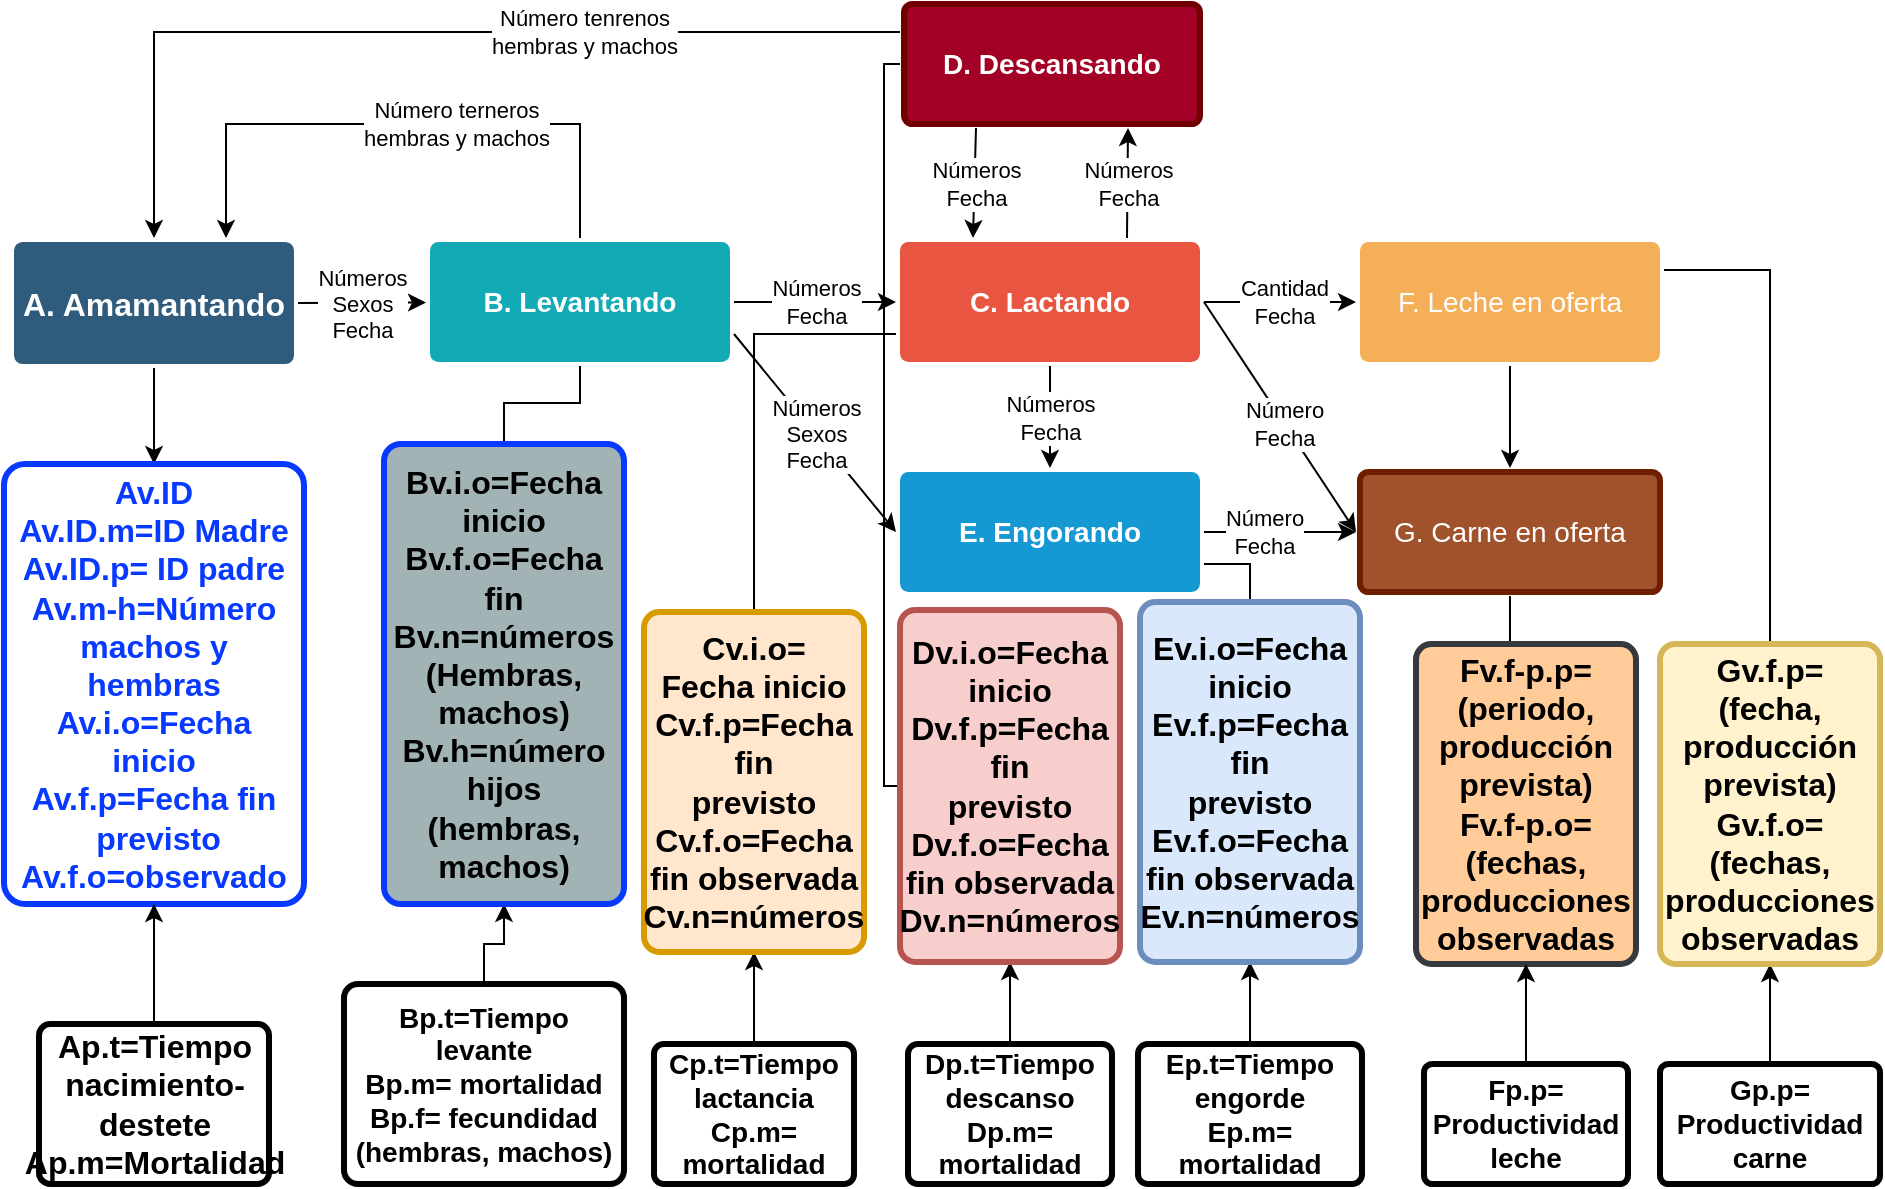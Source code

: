 <mxfile version="20.4.0" type="github">
  <diagram id="6a731a19-8d31-9384-78a2-239565b7b9f0" name="Page-1">
    <mxGraphModel dx="801" dy="452" grid="1" gridSize="10" guides="1" tooltips="1" connect="1" arrows="1" fold="1" page="1" pageScale="1" pageWidth="1169" pageHeight="827" background="none" math="0" shadow="0">
      <root>
        <mxCell id="0" />
        <mxCell id="1" parent="0" />
        <mxCell id="wV_RwZgJfHrOoYBap2ik-1772" value="" style="edgeStyle=orthogonalEdgeStyle;rounded=0;orthogonalLoop=1;jettySize=auto;html=1;" parent="1" source="1749" target="wV_RwZgJfHrOoYBap2ik-1771" edge="1">
          <mxGeometry relative="1" as="geometry" />
        </mxCell>
        <mxCell id="1749" value="A. Amamantando" style="rounded=1;whiteSpace=wrap;html=1;shadow=0;labelBackgroundColor=none;strokeColor=none;strokeWidth=3;fillColor=#2F5B7C;fontFamily=Helvetica;fontSize=16;fontColor=#FFFFFF;align=center;fontStyle=1;spacing=5;arcSize=7;perimeterSpacing=2;" parent="1" vertex="1">
          <mxGeometry x="135" y="239" width="140" height="61" as="geometry" />
        </mxCell>
        <mxCell id="1753" value="C. Lactando" style="rounded=1;whiteSpace=wrap;html=1;shadow=0;labelBackgroundColor=none;strokeColor=none;strokeWidth=3;fillColor=#e85642;fontFamily=Helvetica;fontSize=14;fontColor=#FFFFFF;align=center;spacing=5;fontStyle=1;arcSize=7;perimeterSpacing=2;" parent="1" vertex="1">
          <mxGeometry x="578" y="239" width="150" height="60" as="geometry" />
        </mxCell>
        <mxCell id="7_Ktyn4Td1zbls2RSr2U-1783" value="" style="edgeStyle=orthogonalEdgeStyle;rounded=0;orthogonalLoop=1;jettySize=auto;html=1;fontColor=#FFFFFF;" parent="1" source="1754" target="1769" edge="1">
          <mxGeometry relative="1" as="geometry" />
        </mxCell>
        <mxCell id="1754" value="F. Leche en oferta" style="rounded=1;whiteSpace=wrap;html=1;shadow=0;labelBackgroundColor=none;strokeColor=none;strokeWidth=3;fillColor=#F5AF58;fontFamily=Helvetica;fontSize=14;align=center;spacing=5;fontStyle=0;arcSize=7;perimeterSpacing=2;fontColor=#FFFFFF;" parent="1" vertex="1">
          <mxGeometry x="808" y="239" width="150" height="60" as="geometry" />
        </mxCell>
        <mxCell id="1760" value="E. Engorando" style="rounded=1;whiteSpace=wrap;html=1;shadow=0;labelBackgroundColor=none;strokeColor=none;strokeWidth=3;fillColor=#1699d3;fontFamily=Helvetica;fontSize=14;fontColor=#FFFFFF;align=center;spacing=5;fontStyle=1;arcSize=7;perimeterSpacing=2;" parent="1" vertex="1">
          <mxGeometry x="578" y="354" width="150" height="60" as="geometry" />
        </mxCell>
        <mxCell id="1769" value="G. Carne en oferta" style="rounded=1;whiteSpace=wrap;html=1;shadow=0;labelBackgroundColor=none;strokeColor=#6D1F00;strokeWidth=3;fillColor=#a0522d;fontFamily=Helvetica;fontSize=14;fontColor=#ffffff;align=center;spacing=5;arcSize=7;perimeterSpacing=2;" parent="1" vertex="1">
          <mxGeometry x="808" y="354" width="150" height="60" as="geometry" />
        </mxCell>
        <mxCell id="yf1A8xf_c-HTEzNxy_wl-1791" style="edgeStyle=orthogonalEdgeStyle;rounded=0;orthogonalLoop=1;jettySize=auto;html=1;exitX=0.5;exitY=0;exitDx=0;exitDy=0;entryX=0.75;entryY=0;entryDx=0;entryDy=0;endArrow=classic;endFill=1;" edge="1" parent="1" source="1771" target="1749">
          <mxGeometry relative="1" as="geometry">
            <Array as="points">
              <mxPoint x="418" y="180" />
              <mxPoint x="241" y="180" />
            </Array>
          </mxGeometry>
        </mxCell>
        <mxCell id="yf1A8xf_c-HTEzNxy_wl-1792" value="&lt;div&gt;Número terneros&lt;/div&gt;&lt;div&gt;hembras y machos&lt;/div&gt;" style="edgeLabel;html=1;align=center;verticalAlign=middle;resizable=0;points=[];" vertex="1" connectable="0" parent="yf1A8xf_c-HTEzNxy_wl-1791">
          <mxGeometry x="-0.182" relative="1" as="geometry">
            <mxPoint as="offset" />
          </mxGeometry>
        </mxCell>
        <mxCell id="1771" value="B. Levantando" style="rounded=1;whiteSpace=wrap;html=1;shadow=0;labelBackgroundColor=none;strokeColor=none;strokeWidth=3;fillColor=#12aab5;fontFamily=Helvetica;fontSize=14;fontColor=#FFFFFF;align=center;spacing=5;fontStyle=1;arcSize=7;perimeterSpacing=2;" parent="1" vertex="1">
          <mxGeometry x="343" y="239.0" width="150" height="60" as="geometry" />
        </mxCell>
        <mxCell id="yf1A8xf_c-HTEzNxy_wl-1789" style="edgeStyle=orthogonalEdgeStyle;rounded=0;orthogonalLoop=1;jettySize=auto;html=1;exitX=0;exitY=0.25;exitDx=0;exitDy=0;endArrow=classic;endFill=1;" edge="1" parent="1" source="z_6aWykkNIrOVK7mSuos-1771" target="1749">
          <mxGeometry relative="1" as="geometry" />
        </mxCell>
        <mxCell id="yf1A8xf_c-HTEzNxy_wl-1790" value="&lt;div&gt;Número tenrenos&lt;br&gt;&lt;/div&gt;&lt;div&gt;hembras y machos&lt;br&gt;&lt;/div&gt;" style="edgeLabel;html=1;align=center;verticalAlign=middle;resizable=0;points=[];" vertex="1" connectable="0" parent="yf1A8xf_c-HTEzNxy_wl-1789">
          <mxGeometry x="-0.336" relative="1" as="geometry">
            <mxPoint as="offset" />
          </mxGeometry>
        </mxCell>
        <mxCell id="z_6aWykkNIrOVK7mSuos-1771" value="D. Descansando" style="rounded=1;whiteSpace=wrap;html=1;shadow=0;labelBackgroundColor=none;strokeColor=#6F0000;strokeWidth=3;fillColor=#a20025;fontFamily=Helvetica;fontSize=14;align=center;spacing=5;fontStyle=1;arcSize=7;perimeterSpacing=2;fontColor=#ffffff;" parent="1" vertex="1">
          <mxGeometry x="580" y="120" width="148" height="60" as="geometry" />
        </mxCell>
        <mxCell id="wV_RwZgJfHrOoYBap2ik-1771" value="&lt;div&gt;Av.ID&lt;/div&gt;&lt;div&gt;Av.ID.m=ID Madre&lt;br&gt;&lt;/div&gt;&lt;div&gt;Av.ID.p= ID padre&lt;/div&gt;&lt;div&gt;Av.m-h=Número machos y hembras&lt;/div&gt;&lt;div&gt;Av.i.o=Fecha inicio&lt;/div&gt;&lt;div&gt;Av.f.p=Fecha fin&lt;br&gt;&lt;/div&gt;&lt;div&gt;&amp;nbsp;previsto&lt;/div&gt;&lt;div&gt;Av.f.o=observado&lt;br&gt;&lt;/div&gt;" style="rounded=1;whiteSpace=wrap;html=1;fontSize=16;fillColor=#FFFFFF;strokeColor=#0839FF;fontColor=#0839FF;shadow=0;labelBackgroundColor=none;strokeWidth=3;fontStyle=1;spacing=5;arcSize=7;" parent="1" vertex="1">
          <mxGeometry x="130" y="350" width="150" height="220" as="geometry" />
        </mxCell>
        <mxCell id="wV_RwZgJfHrOoYBap2ik-1781" value="" style="edgeStyle=orthogonalEdgeStyle;rounded=0;orthogonalLoop=1;jettySize=auto;html=1;entryX=0.5;entryY=1;entryDx=0;entryDy=0;" parent="1" source="wV_RwZgJfHrOoYBap2ik-1775" edge="1" target="wV_RwZgJfHrOoYBap2ik-1771">
          <mxGeometry relative="1" as="geometry">
            <mxPoint x="205" y="580" as="targetPoint" />
          </mxGeometry>
        </mxCell>
        <mxCell id="wV_RwZgJfHrOoYBap2ik-1775" value="&lt;div&gt;Ap.t=Tiempo nacimiento-destete&lt;/div&gt;&lt;div&gt;Ap.m=Mortalidad&lt;br&gt;&lt;/div&gt;" style="rounded=1;whiteSpace=wrap;html=1;fontSize=16;fillColor=#FFFFFF;strokeColor=default;fontColor=#000000;shadow=0;labelBackgroundColor=none;strokeWidth=3;fontStyle=1;spacing=5;arcSize=7;" parent="1" vertex="1">
          <mxGeometry x="147.5" y="630" width="115" height="80" as="geometry" />
        </mxCell>
        <mxCell id="wV_RwZgJfHrOoYBap2ik-1789" value="" style="edgeStyle=orthogonalEdgeStyle;rounded=0;orthogonalLoop=1;jettySize=auto;html=1;fontColor=#0839FF;" parent="1" source="wV_RwZgJfHrOoYBap2ik-1777" target="wV_RwZgJfHrOoYBap2ik-1787" edge="1">
          <mxGeometry relative="1" as="geometry" />
        </mxCell>
        <mxCell id="wV_RwZgJfHrOoYBap2ik-1777" value="&lt;div&gt;Bp.t=Tiempo levante&lt;/div&gt;&lt;div&gt;Bp.m= mortalidad&lt;/div&gt;&lt;div&gt;Bp.f= fecundidad (hembras, machos)&lt;br&gt;&lt;/div&gt;" style="rounded=1;whiteSpace=wrap;html=1;fontSize=14;fillColor=#FFFFFF;strokeColor=default;fontColor=#000000;shadow=0;labelBackgroundColor=none;strokeWidth=3;spacing=5;fontStyle=1;arcSize=7;" parent="1" vertex="1">
          <mxGeometry x="300" y="610" width="140" height="100" as="geometry" />
        </mxCell>
        <mxCell id="_-vP3DGrT6uwovaDLPBB-1786" value="" style="edgeStyle=orthogonalEdgeStyle;rounded=0;orthogonalLoop=1;jettySize=auto;html=1;entryX=0.5;entryY=1;entryDx=0;entryDy=0;" parent="1" source="wV_RwZgJfHrOoYBap2ik-1783" target="_-vP3DGrT6uwovaDLPBB-1789" edge="1">
          <mxGeometry relative="1" as="geometry">
            <mxPoint x="625" y="560" as="targetPoint" />
          </mxGeometry>
        </mxCell>
        <mxCell id="wV_RwZgJfHrOoYBap2ik-1783" value="Cp.t=Tiempo lactancia Cp.m= mortalidad" style="rounded=1;whiteSpace=wrap;html=1;fontSize=14;fillColor=#FFFFFF;strokeColor=default;fontColor=#000000;shadow=0;labelBackgroundColor=none;strokeWidth=3;spacing=5;fontStyle=1;arcSize=7;" parent="1" vertex="1">
          <mxGeometry x="455" y="640" width="100" height="70" as="geometry" />
        </mxCell>
        <mxCell id="_-vP3DGrT6uwovaDLPBB-1788" value="" style="edgeStyle=orthogonalEdgeStyle;rounded=0;orthogonalLoop=1;jettySize=auto;html=1;" parent="1" source="wV_RwZgJfHrOoYBap2ik-1784" target="_-vP3DGrT6uwovaDLPBB-1771" edge="1">
          <mxGeometry relative="1" as="geometry" />
        </mxCell>
        <mxCell id="wV_RwZgJfHrOoYBap2ik-1784" value="&lt;div&gt;Ep.t=Tiempo engorde&lt;/div&gt;&lt;div&gt;Ep.m= mortalidad&lt;br&gt;&lt;/div&gt;" style="rounded=1;whiteSpace=wrap;html=1;fontSize=14;fillColor=#FFFFFF;strokeColor=default;fontColor=#000000;shadow=0;labelBackgroundColor=none;strokeWidth=3;spacing=5;fontStyle=1;arcSize=7;" parent="1" vertex="1">
          <mxGeometry x="697" y="640" width="112" height="70" as="geometry" />
        </mxCell>
        <mxCell id="_-vP3DGrT6uwovaDLPBB-1787" value="" style="edgeStyle=orthogonalEdgeStyle;rounded=0;orthogonalLoop=1;jettySize=auto;html=1;entryX=0.5;entryY=1;entryDx=0;entryDy=0;" parent="1" source="wV_RwZgJfHrOoYBap2ik-1785" target="_-vP3DGrT6uwovaDLPBB-1790" edge="1">
          <mxGeometry relative="1" as="geometry">
            <mxPoint x="753" y="560" as="targetPoint" />
          </mxGeometry>
        </mxCell>
        <mxCell id="wV_RwZgJfHrOoYBap2ik-1785" value="Dp.t=Tiempo descanso Dp.m= mortalidad" style="rounded=1;whiteSpace=wrap;html=1;fontSize=14;fillColor=#FFFFFF;strokeColor=default;fontColor=#000000;shadow=0;labelBackgroundColor=none;strokeWidth=3;spacing=5;fontStyle=1;arcSize=7;" parent="1" vertex="1">
          <mxGeometry x="582" y="640" width="102" height="70" as="geometry" />
        </mxCell>
        <mxCell id="yf1A8xf_c-HTEzNxy_wl-1780" style="edgeStyle=orthogonalEdgeStyle;rounded=0;orthogonalLoop=1;jettySize=auto;html=1;entryX=0.5;entryY=1;entryDx=0;entryDy=0;endArrow=none;endFill=0;" edge="1" parent="1" source="wV_RwZgJfHrOoYBap2ik-1787" target="1771">
          <mxGeometry relative="1" as="geometry" />
        </mxCell>
        <mxCell id="wV_RwZgJfHrOoYBap2ik-1787" value="&lt;div&gt;Bv.i.o=Fecha inicio&lt;/div&gt;&lt;div&gt;Bv.f.o=Fecha fin&lt;/div&gt;&lt;div&gt;Bv.n=números (Hembras, machos)&lt;br&gt;&lt;/div&gt;&lt;div&gt;Bv.h=número hijos (hembras, machos)&lt;br&gt;&lt;/div&gt;" style="rounded=1;whiteSpace=wrap;html=1;fontSize=16;fillColor=#A1B3B5;strokeColor=#0839FF;fontColor=#000000;shadow=0;labelBackgroundColor=none;strokeWidth=3;fontStyle=1;spacing=5;arcSize=7;" parent="1" vertex="1">
          <mxGeometry x="320" y="340" width="120" height="230" as="geometry" />
        </mxCell>
        <mxCell id="yf1A8xf_c-HTEzNxy_wl-1779" style="edgeStyle=orthogonalEdgeStyle;rounded=0;orthogonalLoop=1;jettySize=auto;html=1;entryX=1;entryY=0.75;entryDx=0;entryDy=0;endArrow=none;endFill=0;" edge="1" parent="1" source="_-vP3DGrT6uwovaDLPBB-1771" target="1760">
          <mxGeometry relative="1" as="geometry">
            <Array as="points">
              <mxPoint x="753" y="400" />
            </Array>
          </mxGeometry>
        </mxCell>
        <mxCell id="_-vP3DGrT6uwovaDLPBB-1771" value="&lt;div&gt;Ev.i.o=Fecha inicio&lt;/div&gt;&lt;div&gt;Ev.f.p=Fecha fin&lt;/div&gt;&lt;div&gt;previsto&lt;/div&gt;&lt;div&gt;Ev.f.o=Fecha fin observada Ev.n=números&lt;br&gt;&lt;/div&gt;" style="rounded=1;whiteSpace=wrap;html=1;fontSize=16;fillColor=#dae8fc;strokeColor=#6c8ebf;shadow=0;labelBackgroundColor=none;strokeWidth=3;fontStyle=1;spacing=5;arcSize=7;" parent="1" vertex="1">
          <mxGeometry x="698" y="419" width="110" height="180" as="geometry" />
        </mxCell>
        <mxCell id="_-vP3DGrT6uwovaDLPBB-1774" value="" style="endArrow=classic;html=1;rounded=0;exitX=1;exitY=0.5;exitDx=0;exitDy=0;" parent="1" source="1749" target="1771" edge="1">
          <mxGeometry relative="1" as="geometry">
            <mxPoint x="460" y="430" as="sourcePoint" />
            <mxPoint x="560" y="430" as="targetPoint" />
          </mxGeometry>
        </mxCell>
        <mxCell id="_-vP3DGrT6uwovaDLPBB-1775" value="&lt;div&gt;Números&lt;/div&gt;&lt;div&gt;Sexos&lt;br&gt;&lt;/div&gt;&lt;div&gt;Fecha&lt;br&gt;&lt;/div&gt;" style="edgeLabel;resizable=0;html=1;align=center;verticalAlign=middle;" parent="_-vP3DGrT6uwovaDLPBB-1774" connectable="0" vertex="1">
          <mxGeometry relative="1" as="geometry" />
        </mxCell>
        <mxCell id="_-vP3DGrT6uwovaDLPBB-1776" value="" style="endArrow=classic;html=1;rounded=0;exitX=1;exitY=0.5;exitDx=0;exitDy=0;" parent="1" source="1771" target="1753" edge="1">
          <mxGeometry relative="1" as="geometry">
            <mxPoint x="292" y="279" as="sourcePoint" />
            <mxPoint x="351" y="279" as="targetPoint" />
          </mxGeometry>
        </mxCell>
        <mxCell id="_-vP3DGrT6uwovaDLPBB-1777" value="&lt;div&gt;Números&lt;/div&gt;&lt;div&gt;Fecha&lt;br&gt;&lt;/div&gt;" style="edgeLabel;resizable=0;html=1;align=center;verticalAlign=middle;" parent="_-vP3DGrT6uwovaDLPBB-1776" connectable="0" vertex="1">
          <mxGeometry relative="1" as="geometry" />
        </mxCell>
        <mxCell id="_-vP3DGrT6uwovaDLPBB-1778" value="" style="endArrow=classic;html=1;rounded=0;exitX=1;exitY=0.75;exitDx=0;exitDy=0;entryX=0;entryY=0.5;entryDx=0;entryDy=0;" parent="1" source="1771" target="1760" edge="1">
          <mxGeometry relative="1" as="geometry">
            <mxPoint x="302" y="289" as="sourcePoint" />
            <mxPoint x="361" y="289" as="targetPoint" />
          </mxGeometry>
        </mxCell>
        <mxCell id="_-vP3DGrT6uwovaDLPBB-1779" value="&lt;div&gt;Números&lt;/div&gt;&lt;div&gt;Sexos&lt;br&gt;&lt;/div&gt;&lt;div&gt;Fecha&lt;br&gt;&lt;/div&gt;" style="edgeLabel;resizable=0;html=1;align=center;verticalAlign=middle;" parent="_-vP3DGrT6uwovaDLPBB-1778" connectable="0" vertex="1">
          <mxGeometry relative="1" as="geometry" />
        </mxCell>
        <mxCell id="_-vP3DGrT6uwovaDLPBB-1780" value="" style="endArrow=classic;html=1;rounded=0;entryX=0.5;entryY=0;entryDx=0;entryDy=0;" parent="1" source="1753" target="1760" edge="1">
          <mxGeometry relative="1" as="geometry">
            <mxPoint x="505" y="279.0" as="sourcePoint" />
            <mxPoint x="586" y="279" as="targetPoint" />
          </mxGeometry>
        </mxCell>
        <mxCell id="_-vP3DGrT6uwovaDLPBB-1781" value="&lt;div&gt;Números&lt;/div&gt;&lt;div&gt;Fecha&lt;br&gt;&lt;/div&gt;" style="edgeLabel;resizable=0;html=1;align=center;verticalAlign=middle;" parent="_-vP3DGrT6uwovaDLPBB-1780" connectable="0" vertex="1">
          <mxGeometry relative="1" as="geometry" />
        </mxCell>
        <mxCell id="_-vP3DGrT6uwovaDLPBB-1782" value="" style="endArrow=classic;html=1;rounded=0;exitX=0.75;exitY=0;exitDx=0;exitDy=0;entryX=0.75;entryY=1;entryDx=0;entryDy=0;" parent="1" source="1753" target="z_6aWykkNIrOVK7mSuos-1771" edge="1">
          <mxGeometry relative="1" as="geometry">
            <mxPoint x="515" y="289.0" as="sourcePoint" />
            <mxPoint x="596" y="289" as="targetPoint" />
          </mxGeometry>
        </mxCell>
        <mxCell id="_-vP3DGrT6uwovaDLPBB-1783" value="&lt;div&gt;Números&lt;/div&gt;&lt;div&gt;Fecha&lt;br&gt;&lt;/div&gt;" style="edgeLabel;resizable=0;html=1;align=center;verticalAlign=middle;" parent="_-vP3DGrT6uwovaDLPBB-1782" connectable="0" vertex="1">
          <mxGeometry relative="1" as="geometry" />
        </mxCell>
        <mxCell id="_-vP3DGrT6uwovaDLPBB-1784" value="" style="endArrow=classic;html=1;rounded=0;exitX=0.25;exitY=1;exitDx=0;exitDy=0;entryX=0.25;entryY=0;entryDx=0;entryDy=0;" parent="1" source="z_6aWykkNIrOVK7mSuos-1771" target="1753" edge="1">
          <mxGeometry relative="1" as="geometry">
            <mxPoint x="525" y="299.0" as="sourcePoint" />
            <mxPoint x="606" y="299" as="targetPoint" />
          </mxGeometry>
        </mxCell>
        <mxCell id="_-vP3DGrT6uwovaDLPBB-1785" value="&lt;div&gt;Números&lt;/div&gt;&lt;div&gt;Fecha&lt;br&gt;&lt;/div&gt;" style="edgeLabel;resizable=0;html=1;align=center;verticalAlign=middle;" parent="_-vP3DGrT6uwovaDLPBB-1784" connectable="0" vertex="1">
          <mxGeometry relative="1" as="geometry" />
        </mxCell>
        <mxCell id="yf1A8xf_c-HTEzNxy_wl-1778" style="edgeStyle=orthogonalEdgeStyle;rounded=0;orthogonalLoop=1;jettySize=auto;html=1;entryX=0;entryY=0.75;entryDx=0;entryDy=0;exitX=0.5;exitY=0;exitDx=0;exitDy=0;endArrow=none;endFill=0;" edge="1" parent="1" source="_-vP3DGrT6uwovaDLPBB-1789" target="1753">
          <mxGeometry relative="1" as="geometry">
            <Array as="points">
              <mxPoint x="505" y="285" />
            </Array>
          </mxGeometry>
        </mxCell>
        <mxCell id="_-vP3DGrT6uwovaDLPBB-1789" value="Cv.i.o=&lt;br&gt;&lt;div&gt;Fecha inicio&lt;/div&gt;&lt;div&gt;Cv.f.p=Fecha fin&lt;/div&gt;&lt;div&gt;previsto&lt;/div&gt;&lt;div&gt;Cv.f.o=Fecha fin observada Cv.n=números&lt;br&gt;&lt;/div&gt;" style="rounded=1;whiteSpace=wrap;html=1;fontSize=16;fillColor=#ffe6cc;strokeColor=#d79b00;shadow=0;labelBackgroundColor=none;strokeWidth=3;fontStyle=1;spacing=5;arcSize=7;" parent="1" vertex="1">
          <mxGeometry x="450" y="424" width="110" height="170" as="geometry" />
        </mxCell>
        <mxCell id="yf1A8xf_c-HTEzNxy_wl-1775" style="edgeStyle=orthogonalEdgeStyle;rounded=0;orthogonalLoop=1;jettySize=auto;html=1;endArrow=none;endFill=0;" edge="1" parent="1" source="_-vP3DGrT6uwovaDLPBB-1790" target="z_6aWykkNIrOVK7mSuos-1771">
          <mxGeometry relative="1" as="geometry">
            <mxPoint x="580" y="150" as="targetPoint" />
            <Array as="points">
              <mxPoint x="570" y="511" />
              <mxPoint x="570" y="150" />
            </Array>
          </mxGeometry>
        </mxCell>
        <mxCell id="_-vP3DGrT6uwovaDLPBB-1791" value="tidad" style="endArrow=classic;html=1;rounded=0;entryX=0;entryY=0.5;entryDx=0;entryDy=0;exitX=1;exitY=0.5;exitDx=0;exitDy=0;" parent="1" source="1753" target="1754" edge="1">
          <mxGeometry relative="1" as="geometry">
            <mxPoint x="808" y="315" as="sourcePoint" />
            <mxPoint x="808" y="260" as="targetPoint" />
            <Array as="points" />
          </mxGeometry>
        </mxCell>
        <mxCell id="_-vP3DGrT6uwovaDLPBB-1792" value="&lt;div&gt;Cantidad&lt;/div&gt;&lt;div&gt;Fecha&lt;br&gt;&lt;/div&gt;" style="edgeLabel;resizable=0;html=1;align=center;verticalAlign=middle;" parent="_-vP3DGrT6uwovaDLPBB-1791" connectable="0" vertex="1">
          <mxGeometry relative="1" as="geometry">
            <mxPoint x="2" as="offset" />
          </mxGeometry>
        </mxCell>
        <mxCell id="_-vP3DGrT6uwovaDLPBB-1795" value="Fp.p= Productividad leche" style="rounded=1;whiteSpace=wrap;html=1;fontSize=14;fillColor=#FFFFFF;strokeColor=default;fontColor=#000000;shadow=0;labelBackgroundColor=none;strokeWidth=3;spacing=5;fontStyle=1;arcSize=7;" parent="1" vertex="1">
          <mxGeometry x="840" y="650" width="102" height="60" as="geometry" />
        </mxCell>
        <mxCell id="yf1A8xf_c-HTEzNxy_wl-1781" style="edgeStyle=orthogonalEdgeStyle;rounded=0;orthogonalLoop=1;jettySize=auto;html=1;endArrow=classic;endFill=1;entryX=0.5;entryY=1;entryDx=0;entryDy=0;" edge="1" parent="1" source="_-vP3DGrT6uwovaDLPBB-1796" target="_-vP3DGrT6uwovaDLPBB-1802">
          <mxGeometry relative="1" as="geometry">
            <mxPoint x="1015" y="610" as="targetPoint" />
          </mxGeometry>
        </mxCell>
        <mxCell id="_-vP3DGrT6uwovaDLPBB-1796" value="Gp.p= Productividad carne" style="rounded=1;whiteSpace=wrap;html=1;fontSize=14;fillColor=#FFFFFF;strokeColor=default;fontColor=#000000;shadow=0;labelBackgroundColor=none;strokeWidth=3;spacing=5;fontStyle=1;arcSize=7;" parent="1" vertex="1">
          <mxGeometry x="958" y="650" width="110" height="60" as="geometry" />
        </mxCell>
        <mxCell id="_-vP3DGrT6uwovaDLPBB-1797" value="tidad" style="endArrow=classic;html=1;rounded=0;entryX=0;entryY=0.5;entryDx=0;entryDy=0;exitX=1;exitY=0.5;exitDx=0;exitDy=0;" parent="1" source="1753" target="1769" edge="1">
          <mxGeometry relative="1" as="geometry">
            <mxPoint x="740" y="279" as="sourcePoint" />
            <mxPoint x="816" y="279" as="targetPoint" />
            <Array as="points" />
          </mxGeometry>
        </mxCell>
        <mxCell id="_-vP3DGrT6uwovaDLPBB-1798" value="&lt;div&gt;Número&lt;/div&gt;&lt;div&gt;Fecha&lt;br&gt;&lt;/div&gt;" style="edgeLabel;resizable=0;html=1;align=center;verticalAlign=middle;" parent="_-vP3DGrT6uwovaDLPBB-1797" connectable="0" vertex="1">
          <mxGeometry relative="1" as="geometry">
            <mxPoint x="2" y="3" as="offset" />
          </mxGeometry>
        </mxCell>
        <mxCell id="_-vP3DGrT6uwovaDLPBB-1799" value="tidad" style="endArrow=classic;html=1;rounded=0;exitX=1;exitY=0.5;exitDx=0;exitDy=0;" parent="1" source="1760" target="1769" edge="1">
          <mxGeometry relative="1" as="geometry">
            <mxPoint x="740" y="279" as="sourcePoint" />
            <mxPoint x="810" y="390" as="targetPoint" />
            <Array as="points" />
          </mxGeometry>
        </mxCell>
        <mxCell id="_-vP3DGrT6uwovaDLPBB-1800" value="&lt;div&gt;Número&lt;/div&gt;&lt;div&gt;Fecha&lt;br&gt;&lt;/div&gt;" style="edgeLabel;resizable=0;html=1;align=center;verticalAlign=middle;" parent="_-vP3DGrT6uwovaDLPBB-1799" connectable="0" vertex="1">
          <mxGeometry relative="1" as="geometry">
            <mxPoint x="-8" as="offset" />
          </mxGeometry>
        </mxCell>
        <mxCell id="yf1A8xf_c-HTEzNxy_wl-1774" style="edgeStyle=orthogonalEdgeStyle;rounded=0;orthogonalLoop=1;jettySize=auto;html=1;exitX=0.5;exitY=0;exitDx=0;exitDy=0;entryX=0.5;entryY=1;entryDx=0;entryDy=0;endArrow=none;endFill=0;" edge="1" parent="1" source="_-vP3DGrT6uwovaDLPBB-1801" target="1769">
          <mxGeometry relative="1" as="geometry" />
        </mxCell>
        <mxCell id="_-vP3DGrT6uwovaDLPBB-1801" value="&lt;div&gt;Fv.f-p.p=(periodo, producción prevista)&lt;br&gt;&lt;/div&gt;&lt;div&gt;Fv.f-p.o=(fechas, producciones observadas&lt;br&gt;&lt;/div&gt;" style="rounded=1;whiteSpace=wrap;html=1;fontSize=16;fillColor=#ffcc99;strokeColor=#36393d;shadow=0;labelBackgroundColor=none;strokeWidth=3;fontStyle=1;spacing=5;arcSize=7;" parent="1" vertex="1">
          <mxGeometry x="836" y="440" width="110" height="160" as="geometry" />
        </mxCell>
        <mxCell id="yf1A8xf_c-HTEzNxy_wl-1773" style="edgeStyle=orthogonalEdgeStyle;rounded=0;orthogonalLoop=1;jettySize=auto;html=1;entryX=1;entryY=0.25;entryDx=0;entryDy=0;endArrow=none;endFill=0;" edge="1" parent="1" source="_-vP3DGrT6uwovaDLPBB-1802" target="1754">
          <mxGeometry relative="1" as="geometry">
            <Array as="points">
              <mxPoint x="1013" y="253" />
            </Array>
          </mxGeometry>
        </mxCell>
        <mxCell id="_-vP3DGrT6uwovaDLPBB-1802" value="&lt;div&gt;Gv.f.p=(fecha, producción prevista)&lt;br&gt;&lt;/div&gt;&lt;div&gt;Gv.f.o=(fechas, producciones observadas&lt;br&gt;&lt;/div&gt;" style="rounded=1;whiteSpace=wrap;html=1;fontSize=16;fillColor=#fff2cc;strokeColor=#d6b656;shadow=0;labelBackgroundColor=none;strokeWidth=3;fontStyle=1;spacing=5;arcSize=7;" parent="1" vertex="1">
          <mxGeometry x="958" y="440" width="110" height="160" as="geometry" />
        </mxCell>
        <mxCell id="_-vP3DGrT6uwovaDLPBB-1803" value="" style="edgeStyle=orthogonalEdgeStyle;rounded=0;orthogonalLoop=1;jettySize=auto;html=1;entryX=0.5;entryY=1;entryDx=0;entryDy=0;exitX=0.5;exitY=0;exitDx=0;exitDy=0;" parent="1" source="_-vP3DGrT6uwovaDLPBB-1795" target="_-vP3DGrT6uwovaDLPBB-1801" edge="1">
          <mxGeometry relative="1" as="geometry">
            <mxPoint x="789" y="620" as="sourcePoint" />
            <mxPoint x="763" y="590" as="targetPoint" />
          </mxGeometry>
        </mxCell>
        <mxCell id="_-vP3DGrT6uwovaDLPBB-1790" value="&lt;div&gt;Dv.i.o=Fecha inicio&lt;/div&gt;&lt;div&gt;Dv.f.p=Fecha fin&lt;/div&gt;&lt;div&gt;previsto&lt;/div&gt;&lt;div&gt;Dv.f.o=Fecha fin observada Dv.n=números&lt;br&gt;&lt;/div&gt;" style="rounded=1;whiteSpace=wrap;html=1;fontSize=16;fillColor=#f8cecc;strokeColor=#b85450;shadow=0;labelBackgroundColor=none;strokeWidth=3;fontStyle=1;spacing=5;arcSize=7;" parent="1" vertex="1">
          <mxGeometry x="578" y="423" width="110" height="176" as="geometry" />
        </mxCell>
      </root>
    </mxGraphModel>
  </diagram>
</mxfile>
